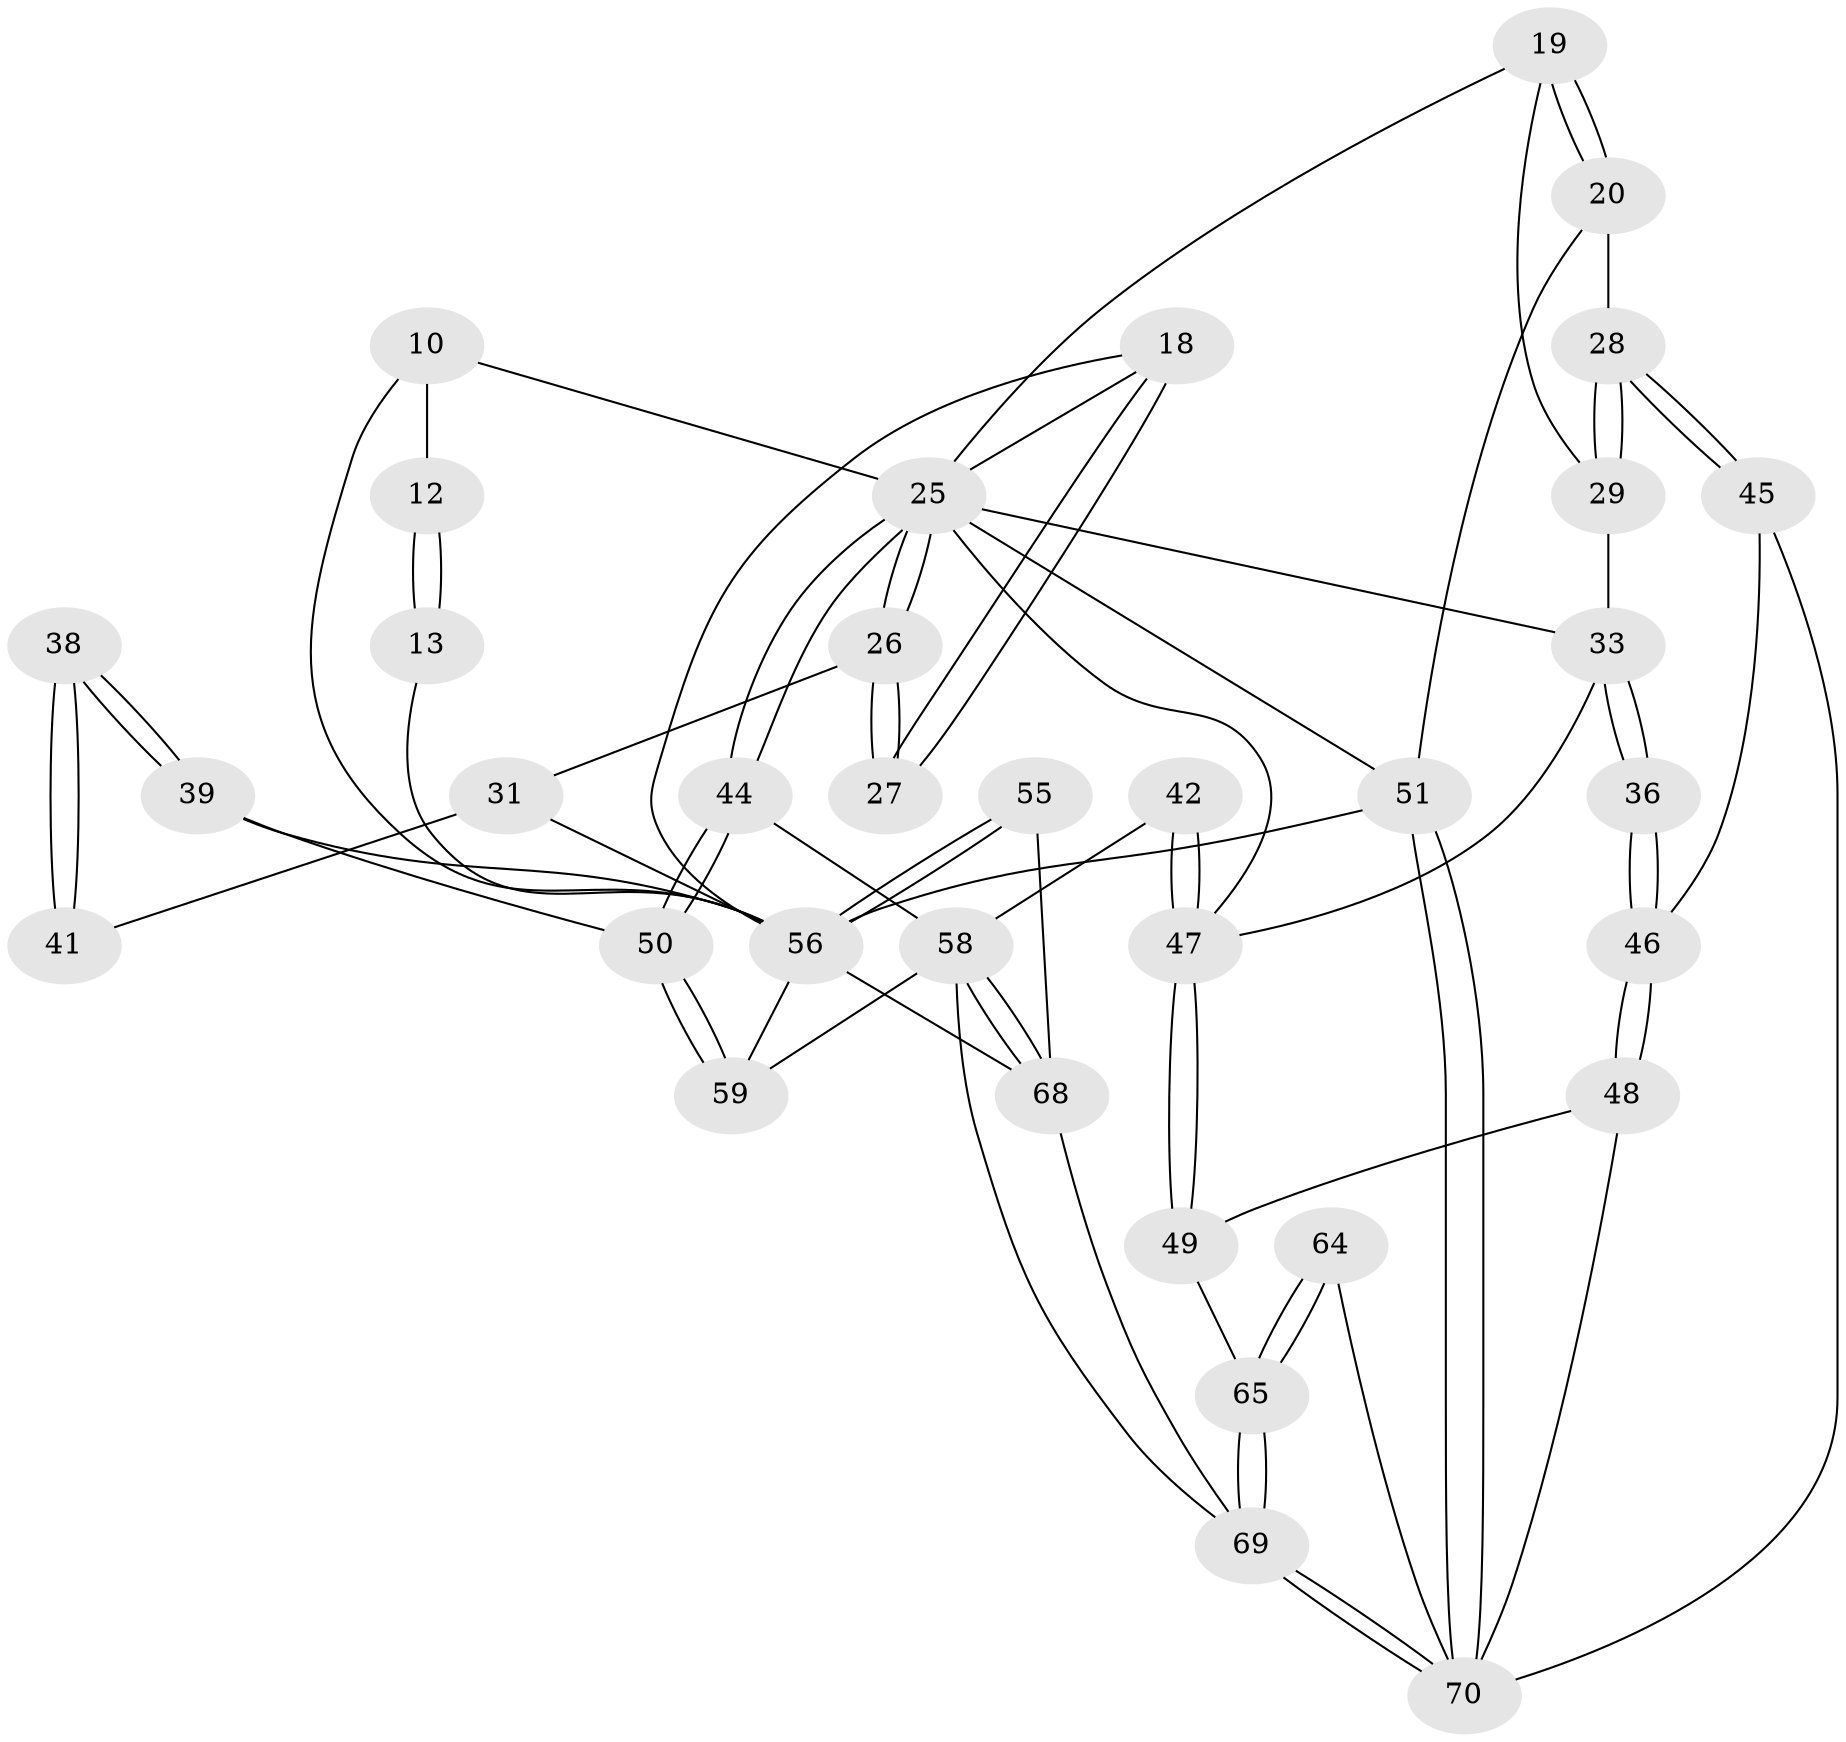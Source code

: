 // original degree distribution, {3: 0.02857142857142857, 6: 0.22857142857142856, 5: 0.4857142857142857, 4: 0.2571428571428571}
// Generated by graph-tools (version 1.1) at 2025/00/03/09/25 05:00:28]
// undirected, 35 vertices, 81 edges
graph export_dot {
graph [start="1"]
  node [color=gray90,style=filled];
  10 [pos="+0.324300684856356+0.170218215748371",super="+5"];
  12 [pos="+0.06431294284633696+0.036930798871232795",super="+11"];
  13 [pos="+0.1497039821444436+0.2091688356036171"];
  18 [pos="+0.12724685856880852+0.30489238999741797",super="+17"];
  19 [pos="+0.8876524684296925+0.04397964668868465"];
  20 [pos="+1+0"];
  25 [pos="+0.30456022537214633+0.5233002936912992",super="+24+8+9"];
  26 [pos="+0.26578276955978664+0.49539872765935394"];
  27 [pos="+0.26317288763985297+0.4754080316875786"];
  28 [pos="+1+0.4045733474012971"];
  29 [pos="+0.9094735532145916+0.3424534318732447",super="+21"];
  31 [pos="+0.12201765732042961+0.42450596190783885",super="+30"];
  33 [pos="+0.5940953545935894+0.4223724216512922",super="+23+32"];
  36 [pos="+0.7610910236410623+0.49320767805768007"];
  38 [pos="+0.08069690482437089+0.5772716830332794"];
  39 [pos="+0.01985109178785494+0.6330367939739022"];
  41 [pos="+0.21173643267496964+0.5091735291465509",super="+37"];
  42 [pos="+0.45315205430646466+0.5934803270572986"];
  44 [pos="+0.32161328444152587+0.5821613601294398"];
  45 [pos="+1+0.408597062627262"];
  46 [pos="+0.7784513321366116+0.5514907616768508"];
  47 [pos="+0.6220614628183836+0.6329666744908308",super="+34+35"];
  48 [pos="+0.7418373185324042+0.636018856297117"];
  49 [pos="+0.6514880532265224+0.6627571837935221"];
  50 [pos="+0.2856655769867974+0.6214481070882469"];
  51 [pos="+1+1",super="+2"];
  55 [pos="+0+1"];
  56 [pos="+0+1",super="+3+54"];
  58 [pos="+0.2732236884760618+0.8641641805243391",super="+57"];
  59 [pos="+0.21242940121939194+0.8263072000547681"];
  64 [pos="+0.7756345632307996+0.9048124094989995"];
  65 [pos="+0.6776456715779242+1",super="+61+60"];
  68 [pos="+0.29049284298112693+0.9805700005700375",super="+67"];
  69 [pos="+0.6066635751610032+1",super="+66+62"];
  70 [pos="+0.8900808556313395+1",super="+63+53"];
  10 -- 12 [weight=2];
  10 -- 56;
  10 -- 25;
  12 -- 13 [weight=2];
  12 -- 13;
  13 -- 56;
  18 -- 27 [weight=2];
  18 -- 27;
  18 -- 25;
  18 -- 56;
  19 -- 20;
  19 -- 20;
  19 -- 29;
  19 -- 25;
  20 -- 28;
  20 -- 51;
  25 -- 26;
  25 -- 26;
  25 -- 44;
  25 -- 44;
  25 -- 47;
  25 -- 51;
  25 -- 33;
  26 -- 27;
  26 -- 27;
  26 -- 31;
  28 -- 29;
  28 -- 29;
  28 -- 45;
  28 -- 45;
  29 -- 33 [weight=2];
  31 -- 41 [weight=2];
  31 -- 56;
  33 -- 36 [weight=2];
  33 -- 36;
  33 -- 47;
  36 -- 46;
  36 -- 46;
  38 -- 39;
  38 -- 39;
  38 -- 41 [weight=2];
  38 -- 41;
  39 -- 50;
  39 -- 56;
  42 -- 47 [weight=2];
  42 -- 47;
  42 -- 58;
  44 -- 50;
  44 -- 50;
  44 -- 58;
  45 -- 46;
  45 -- 70;
  46 -- 48;
  46 -- 48;
  47 -- 49;
  47 -- 49;
  48 -- 49;
  48 -- 70;
  49 -- 65;
  50 -- 59;
  50 -- 59;
  51 -- 70 [weight=2];
  51 -- 70;
  51 -- 56 [weight=2];
  55 -- 56 [weight=2];
  55 -- 56;
  55 -- 68;
  56 -- 59;
  56 -- 68;
  58 -- 59;
  58 -- 68;
  58 -- 68;
  58 -- 69;
  64 -- 65 [weight=2];
  64 -- 65;
  64 -- 70;
  65 -- 69 [weight=2];
  65 -- 69;
  68 -- 69;
  69 -- 70;
  69 -- 70;
}
